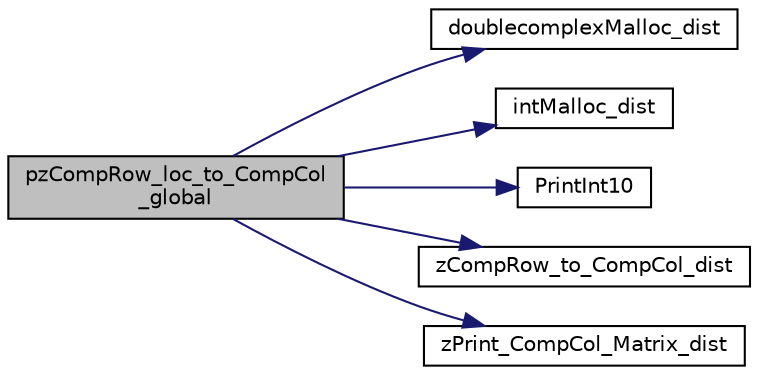 digraph "pzCompRow_loc_to_CompCol_global"
{
 // LATEX_PDF_SIZE
  edge [fontname="Helvetica",fontsize="10",labelfontname="Helvetica",labelfontsize="10"];
  node [fontname="Helvetica",fontsize="10",shape=record];
  rankdir="LR";
  Node1 [label="pzCompRow_loc_to_CompCol\l_global",height=0.2,width=0.4,color="black", fillcolor="grey75", style="filled", fontcolor="black",tooltip="Gather A from the distributed compressed row format to global A in compressed column format."];
  Node1 -> Node2 [color="midnightblue",fontsize="10",style="solid",fontname="Helvetica"];
  Node2 [label="doublecomplexMalloc_dist",height=0.2,width=0.4,color="black", fillcolor="white", style="filled",URL="$superlu__zdefs_8h.html#af9c619b6f1f8f20b5bc70551bd10c84a",tooltip=" "];
  Node1 -> Node3 [color="midnightblue",fontsize="10",style="solid",fontname="Helvetica"];
  Node3 [label="intMalloc_dist",height=0.2,width=0.4,color="black", fillcolor="white", style="filled",URL="$memory_8c.html#a2c2df35072e313373438cccdb98b885c",tooltip=" "];
  Node1 -> Node4 [color="midnightblue",fontsize="10",style="solid",fontname="Helvetica"];
  Node4 [label="PrintInt10",height=0.2,width=0.4,color="black", fillcolor="white", style="filled",URL="$superlu__defs_8h.html#ab03f0fccabf0c7a84b0e2c99c2988809",tooltip=" "];
  Node1 -> Node5 [color="midnightblue",fontsize="10",style="solid",fontname="Helvetica"];
  Node5 [label="zCompRow_to_CompCol_dist",height=0.2,width=0.4,color="black", fillcolor="white", style="filled",URL="$superlu__zdefs_8h.html#a75408c03b2e6da4d95357fd11d101922",tooltip=" "];
  Node1 -> Node6 [color="midnightblue",fontsize="10",style="solid",fontname="Helvetica"];
  Node6 [label="zPrint_CompCol_Matrix_dist",height=0.2,width=0.4,color="black", fillcolor="white", style="filled",URL="$superlu__zdefs_8h.html#a0bc3505944e90ac78e4040fadab9b7a7",tooltip=" "];
}

